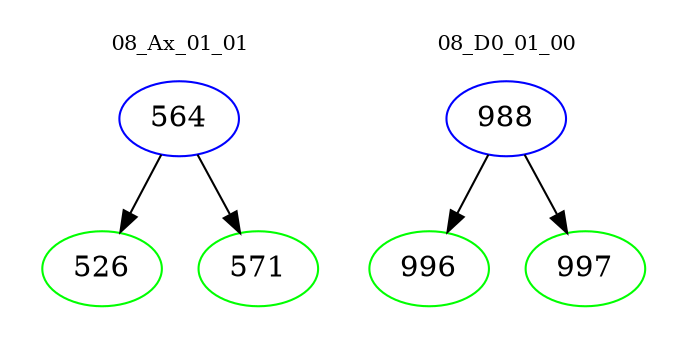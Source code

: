 digraph{
subgraph cluster_0 {
color = white
label = "08_Ax_01_01";
fontsize=10;
T0_564 [label="564", color="blue"]
T0_564 -> T0_526 [color="black"]
T0_526 [label="526", color="green"]
T0_564 -> T0_571 [color="black"]
T0_571 [label="571", color="green"]
}
subgraph cluster_1 {
color = white
label = "08_D0_01_00";
fontsize=10;
T1_988 [label="988", color="blue"]
T1_988 -> T1_996 [color="black"]
T1_996 [label="996", color="green"]
T1_988 -> T1_997 [color="black"]
T1_997 [label="997", color="green"]
}
}
